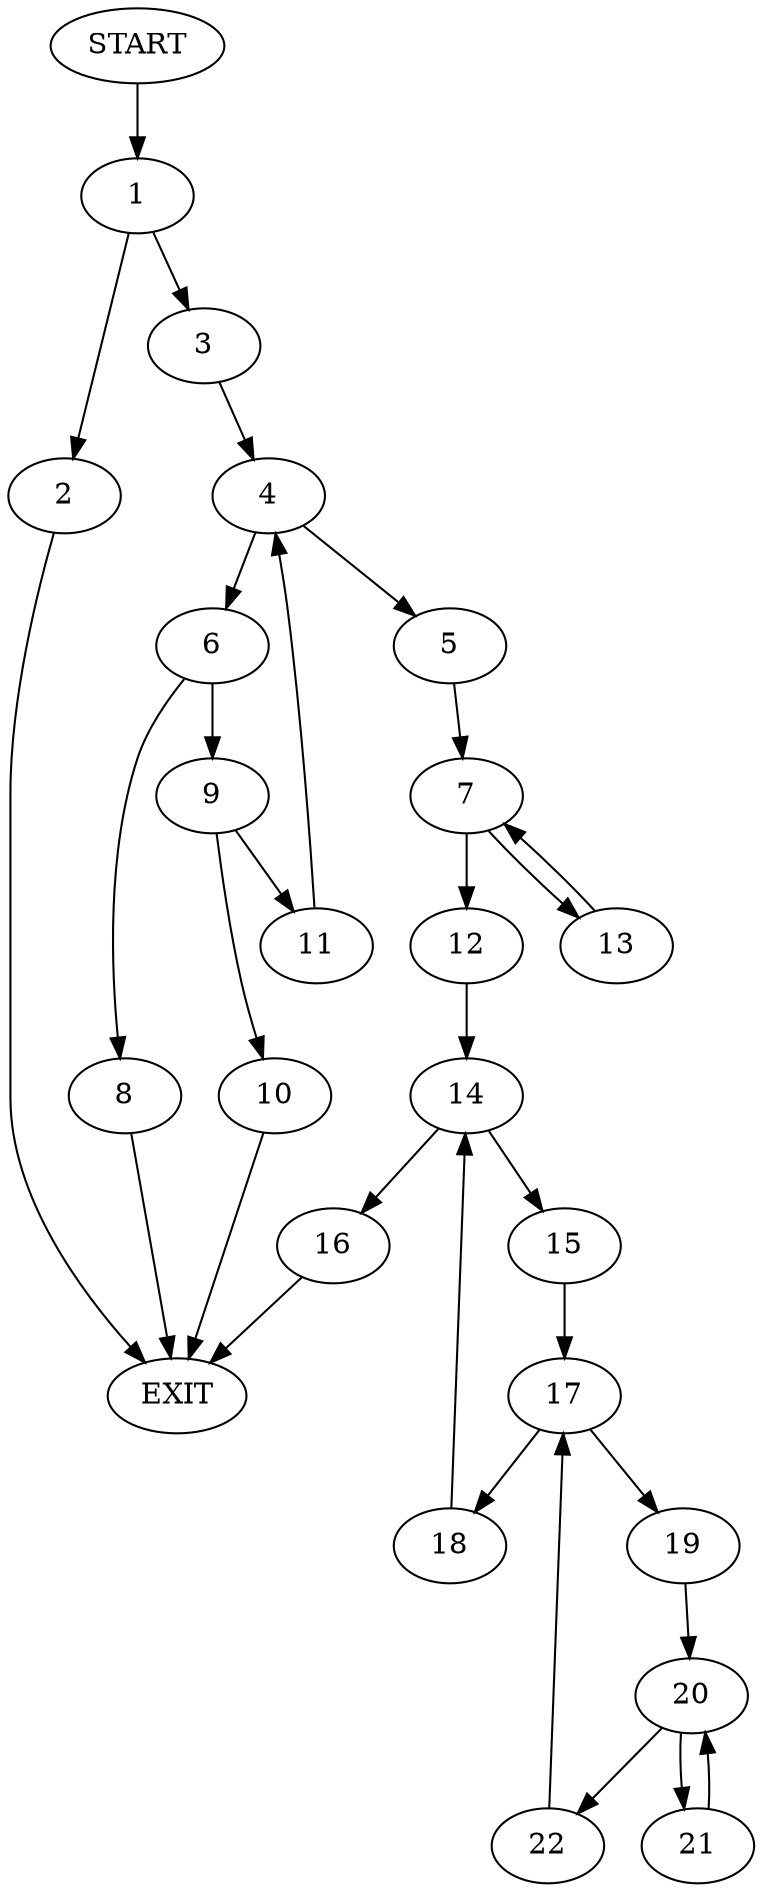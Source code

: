 digraph {
0 [label="START"]
23 [label="EXIT"]
0 -> 1
1 -> 2
1 -> 3
2 -> 23
3 -> 4
4 -> 5
4 -> 6
5 -> 7
6 -> 8
6 -> 9
8 -> 23
9 -> 10
9 -> 11
11 -> 4
10 -> 23
7 -> 12
7 -> 13
12 -> 14
13 -> 7
14 -> 15
14 -> 16
15 -> 17
16 -> 23
17 -> 18
17 -> 19
18 -> 14
19 -> 20
20 -> 21
20 -> 22
21 -> 20
22 -> 17
}
